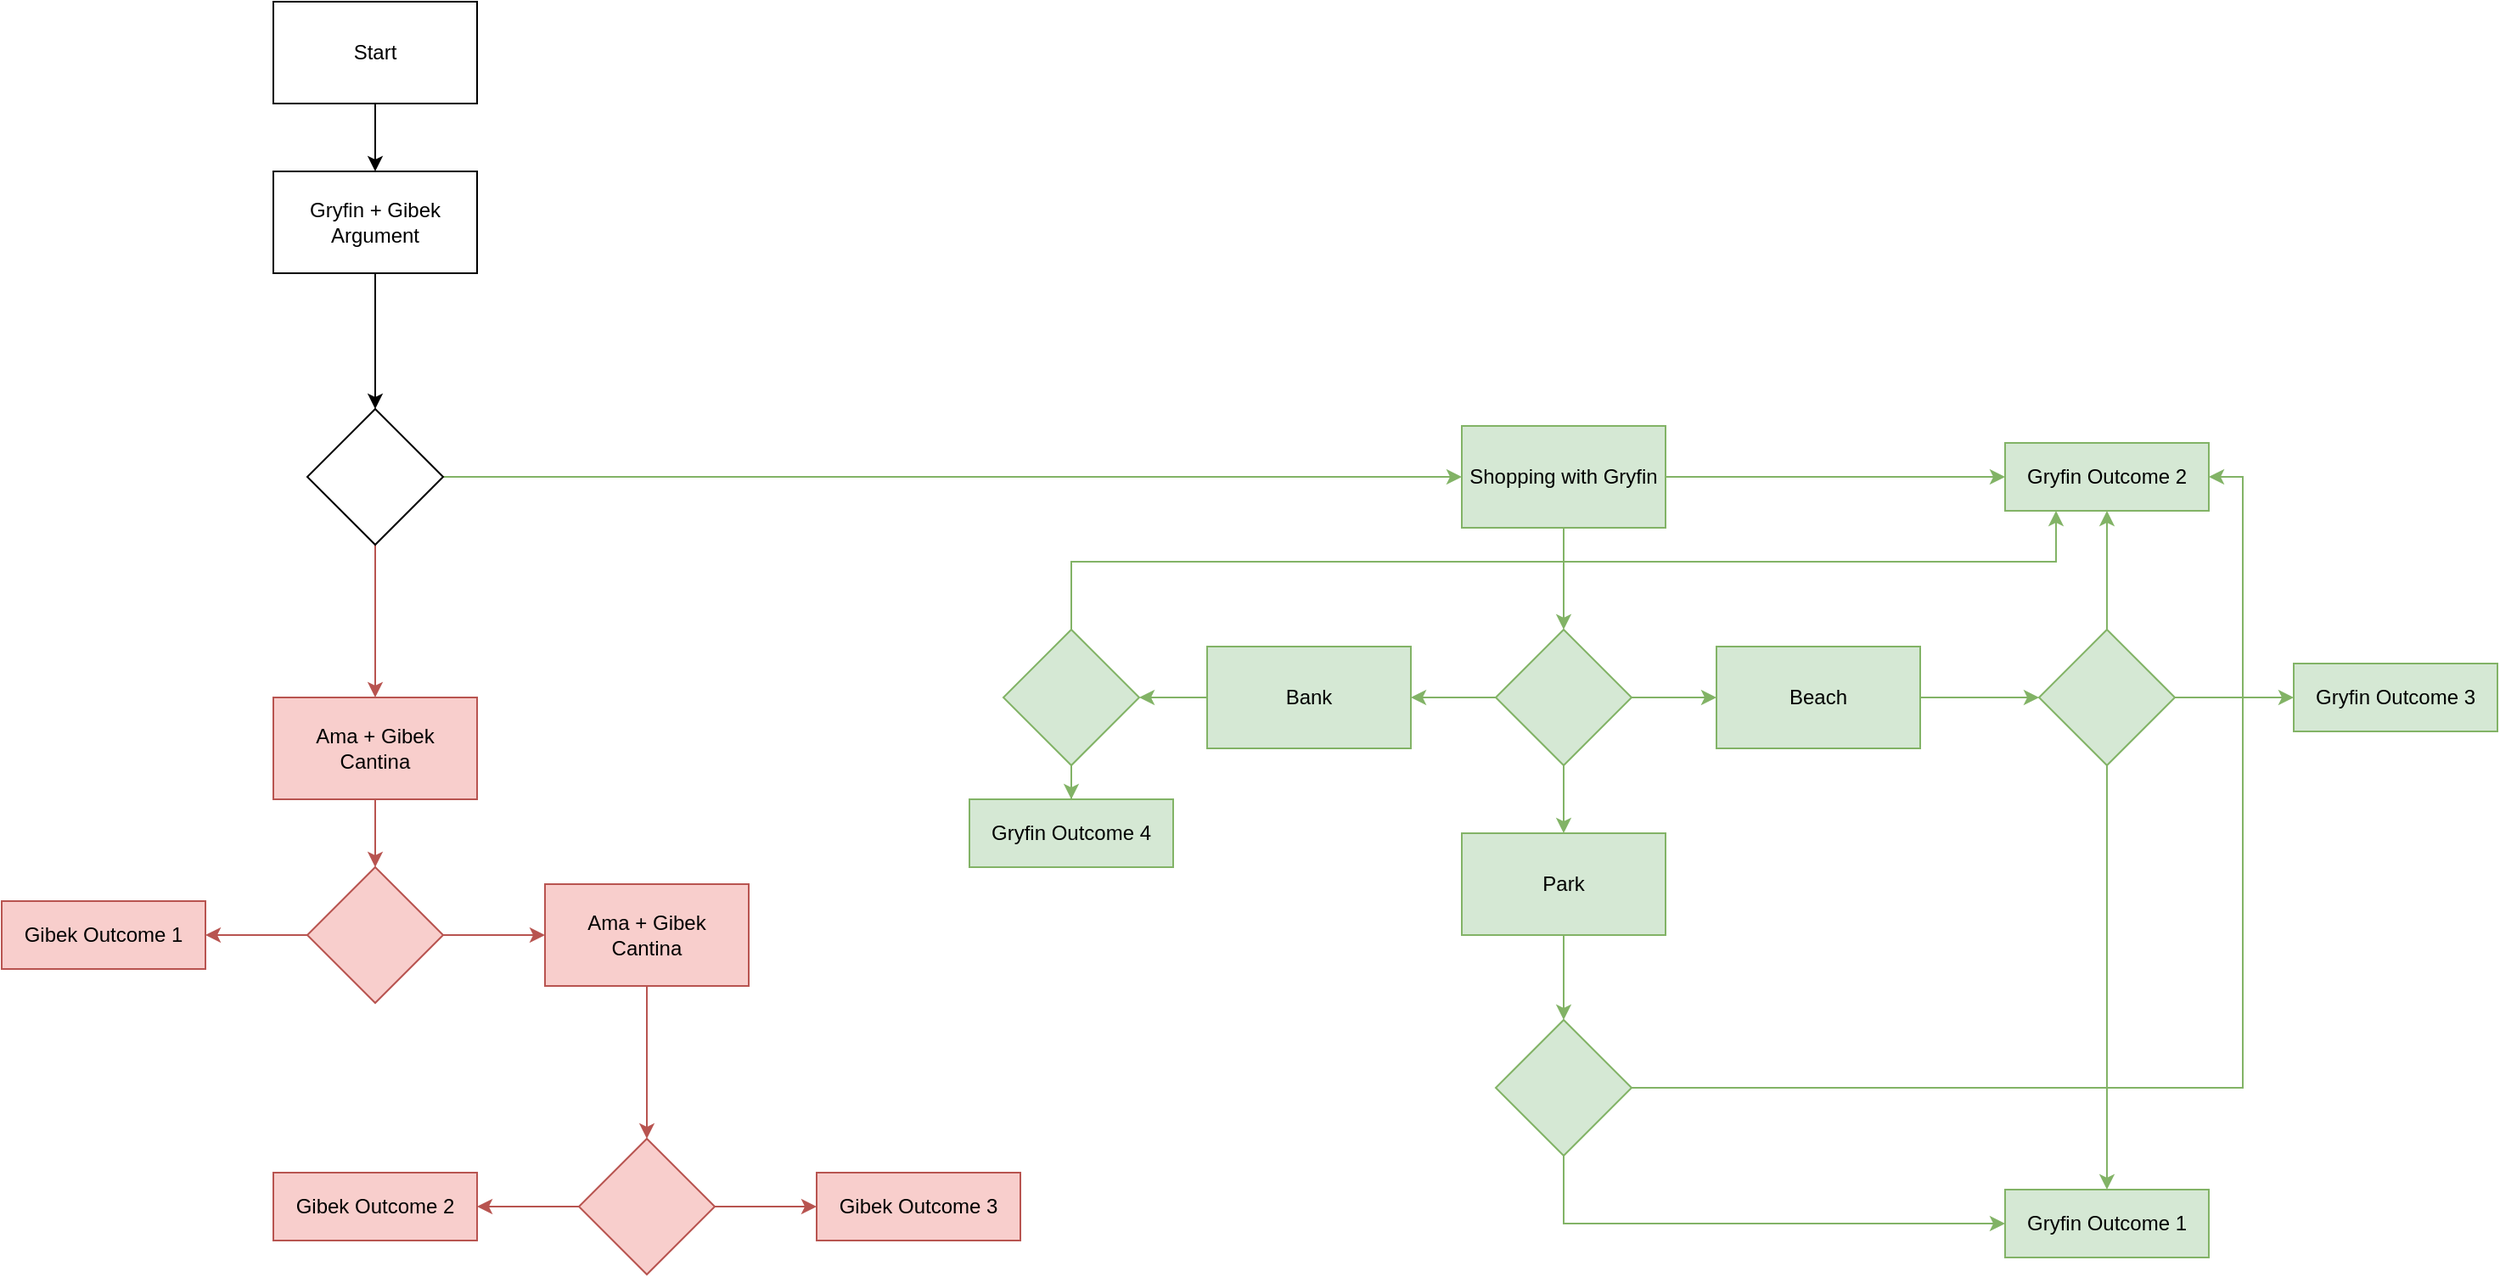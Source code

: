 <mxfile version="15.5.8" type="github">
  <diagram id="Kqes_oFT5_Saav1O1c4u" name="Page-1">
    <mxGraphModel dx="1626" dy="2545" grid="1" gridSize="10" guides="1" tooltips="1" connect="1" arrows="1" fold="1" page="1" pageScale="1" pageWidth="827" pageHeight="1169" math="0" shadow="0">
      <root>
        <mxCell id="0" />
        <mxCell id="1" parent="0" />
        <mxCell id="sISUxXmNFbpfwjOgmo3v-1" value="Gibek Outcome 1" style="rounded=0;whiteSpace=wrap;html=1;fillColor=#f8cecc;strokeColor=#b85450;" vertex="1" parent="1">
          <mxGeometry x="200" y="360" width="120" height="40" as="geometry" />
        </mxCell>
        <mxCell id="sISUxXmNFbpfwjOgmo3v-3" value="Gibek Outcome 2" style="rounded=0;whiteSpace=wrap;html=1;fillColor=#f8cecc;strokeColor=#b85450;" vertex="1" parent="1">
          <mxGeometry x="360" y="520" width="120" height="40" as="geometry" />
        </mxCell>
        <mxCell id="sISUxXmNFbpfwjOgmo3v-4" value="Gibek Outcome 3" style="rounded=0;whiteSpace=wrap;html=1;fillColor=#f8cecc;strokeColor=#b85450;" vertex="1" parent="1">
          <mxGeometry x="680" y="520" width="120" height="40" as="geometry" />
        </mxCell>
        <mxCell id="sISUxXmNFbpfwjOgmo3v-12" style="edgeStyle=orthogonalEdgeStyle;rounded=0;orthogonalLoop=1;jettySize=auto;html=1;entryX=0.5;entryY=0;entryDx=0;entryDy=0;fillColor=#f8cecc;strokeColor=#b85450;exitX=0.5;exitY=1;exitDx=0;exitDy=0;" edge="1" parent="1" source="sISUxXmNFbpfwjOgmo3v-58" target="sISUxXmNFbpfwjOgmo3v-7">
          <mxGeometry relative="1" as="geometry" />
        </mxCell>
        <mxCell id="sISUxXmNFbpfwjOgmo3v-29" style="edgeStyle=orthogonalEdgeStyle;rounded=0;orthogonalLoop=1;jettySize=auto;html=1;entryX=0;entryY=0.5;entryDx=0;entryDy=0;fillColor=#d5e8d4;strokeColor=#82b366;exitX=1;exitY=0.5;exitDx=0;exitDy=0;" edge="1" parent="1" source="sISUxXmNFbpfwjOgmo3v-58" target="sISUxXmNFbpfwjOgmo3v-24">
          <mxGeometry relative="1" as="geometry">
            <mxPoint x="480" y="110" as="sourcePoint" />
          </mxGeometry>
        </mxCell>
        <mxCell id="sISUxXmNFbpfwjOgmo3v-59" style="edgeStyle=orthogonalEdgeStyle;rounded=0;orthogonalLoop=1;jettySize=auto;html=1;entryX=0.5;entryY=0;entryDx=0;entryDy=0;" edge="1" parent="1" source="sISUxXmNFbpfwjOgmo3v-6" target="sISUxXmNFbpfwjOgmo3v-58">
          <mxGeometry relative="1" as="geometry" />
        </mxCell>
        <mxCell id="sISUxXmNFbpfwjOgmo3v-6" value="Gryfin + Gibek Argument" style="rounded=0;whiteSpace=wrap;html=1;" vertex="1" parent="1">
          <mxGeometry x="360" y="-70" width="120" height="60" as="geometry" />
        </mxCell>
        <mxCell id="sISUxXmNFbpfwjOgmo3v-15" style="edgeStyle=orthogonalEdgeStyle;rounded=0;orthogonalLoop=1;jettySize=auto;html=1;entryX=0.5;entryY=0;entryDx=0;entryDy=0;fillColor=#f8cecc;strokeColor=#b85450;" edge="1" parent="1" source="sISUxXmNFbpfwjOgmo3v-7" target="sISUxXmNFbpfwjOgmo3v-10">
          <mxGeometry relative="1" as="geometry" />
        </mxCell>
        <mxCell id="sISUxXmNFbpfwjOgmo3v-7" value="Ama + Gibek &lt;br&gt;Cantina" style="rounded=0;whiteSpace=wrap;html=1;fillColor=#f8cecc;strokeColor=#b85450;" vertex="1" parent="1">
          <mxGeometry x="360" y="240" width="120" height="60" as="geometry" />
        </mxCell>
        <mxCell id="sISUxXmNFbpfwjOgmo3v-18" style="edgeStyle=orthogonalEdgeStyle;rounded=0;orthogonalLoop=1;jettySize=auto;html=1;entryX=0.5;entryY=0;entryDx=0;entryDy=0;fillColor=#f8cecc;strokeColor=#b85450;" edge="1" parent="1" source="sISUxXmNFbpfwjOgmo3v-8" target="sISUxXmNFbpfwjOgmo3v-11">
          <mxGeometry relative="1" as="geometry" />
        </mxCell>
        <mxCell id="sISUxXmNFbpfwjOgmo3v-8" value="Ama + Gibek &lt;br&gt;Cantina" style="rounded=0;whiteSpace=wrap;html=1;fillColor=#f8cecc;strokeColor=#b85450;" vertex="1" parent="1">
          <mxGeometry x="520" y="350" width="120" height="60" as="geometry" />
        </mxCell>
        <mxCell id="sISUxXmNFbpfwjOgmo3v-16" style="edgeStyle=orthogonalEdgeStyle;rounded=0;orthogonalLoop=1;jettySize=auto;html=1;entryX=1;entryY=0.5;entryDx=0;entryDy=0;fillColor=#f8cecc;strokeColor=#b85450;" edge="1" parent="1" source="sISUxXmNFbpfwjOgmo3v-10" target="sISUxXmNFbpfwjOgmo3v-1">
          <mxGeometry relative="1" as="geometry" />
        </mxCell>
        <mxCell id="sISUxXmNFbpfwjOgmo3v-17" style="edgeStyle=orthogonalEdgeStyle;rounded=0;orthogonalLoop=1;jettySize=auto;html=1;entryX=0;entryY=0.5;entryDx=0;entryDy=0;fillColor=#f8cecc;strokeColor=#b85450;" edge="1" parent="1" source="sISUxXmNFbpfwjOgmo3v-10" target="sISUxXmNFbpfwjOgmo3v-8">
          <mxGeometry relative="1" as="geometry" />
        </mxCell>
        <mxCell id="sISUxXmNFbpfwjOgmo3v-10" value="" style="rhombus;whiteSpace=wrap;html=1;fillColor=#f8cecc;strokeColor=#b85450;" vertex="1" parent="1">
          <mxGeometry x="380" y="340" width="80" height="80" as="geometry" />
        </mxCell>
        <mxCell id="sISUxXmNFbpfwjOgmo3v-19" style="edgeStyle=orthogonalEdgeStyle;rounded=0;orthogonalLoop=1;jettySize=auto;html=1;entryX=0;entryY=0.5;entryDx=0;entryDy=0;fillColor=#f8cecc;strokeColor=#b85450;" edge="1" parent="1" source="sISUxXmNFbpfwjOgmo3v-11" target="sISUxXmNFbpfwjOgmo3v-4">
          <mxGeometry relative="1" as="geometry" />
        </mxCell>
        <mxCell id="sISUxXmNFbpfwjOgmo3v-20" style="edgeStyle=orthogonalEdgeStyle;rounded=0;orthogonalLoop=1;jettySize=auto;html=1;entryX=1;entryY=0.5;entryDx=0;entryDy=0;fillColor=#f8cecc;strokeColor=#b85450;" edge="1" parent="1" source="sISUxXmNFbpfwjOgmo3v-11" target="sISUxXmNFbpfwjOgmo3v-3">
          <mxGeometry relative="1" as="geometry" />
        </mxCell>
        <mxCell id="sISUxXmNFbpfwjOgmo3v-11" value="" style="rhombus;whiteSpace=wrap;html=1;fillColor=#f8cecc;strokeColor=#b85450;" vertex="1" parent="1">
          <mxGeometry x="540" y="500" width="80" height="80" as="geometry" />
        </mxCell>
        <mxCell id="sISUxXmNFbpfwjOgmo3v-22" style="edgeStyle=orthogonalEdgeStyle;rounded=0;orthogonalLoop=1;jettySize=auto;html=1;entryX=0.5;entryY=0;entryDx=0;entryDy=0;" edge="1" parent="1" source="sISUxXmNFbpfwjOgmo3v-21" target="sISUxXmNFbpfwjOgmo3v-6">
          <mxGeometry relative="1" as="geometry" />
        </mxCell>
        <mxCell id="sISUxXmNFbpfwjOgmo3v-21" value="Start" style="rounded=0;whiteSpace=wrap;html=1;" vertex="1" parent="1">
          <mxGeometry x="360" y="-170" width="120" height="60" as="geometry" />
        </mxCell>
        <mxCell id="sISUxXmNFbpfwjOgmo3v-30" style="edgeStyle=orthogonalEdgeStyle;rounded=0;orthogonalLoop=1;jettySize=auto;html=1;entryX=0;entryY=0.5;entryDx=0;entryDy=0;fillColor=#d5e8d4;strokeColor=#82b366;" edge="1" parent="1" source="sISUxXmNFbpfwjOgmo3v-24" target="sISUxXmNFbpfwjOgmo3v-26">
          <mxGeometry relative="1" as="geometry" />
        </mxCell>
        <mxCell id="sISUxXmNFbpfwjOgmo3v-32" style="edgeStyle=orthogonalEdgeStyle;rounded=0;orthogonalLoop=1;jettySize=auto;html=1;entryX=0.5;entryY=0;entryDx=0;entryDy=0;fillColor=#d5e8d4;strokeColor=#82b366;" edge="1" parent="1" source="sISUxXmNFbpfwjOgmo3v-24" target="sISUxXmNFbpfwjOgmo3v-31">
          <mxGeometry relative="1" as="geometry" />
        </mxCell>
        <mxCell id="sISUxXmNFbpfwjOgmo3v-24" value="Shopping with Gryfin" style="rounded=0;whiteSpace=wrap;html=1;fillColor=#d5e8d4;strokeColor=#82b366;" vertex="1" parent="1">
          <mxGeometry x="1060" y="80" width="120" height="60" as="geometry" />
        </mxCell>
        <mxCell id="sISUxXmNFbpfwjOgmo3v-25" value="Gryfin Outcome 1" style="rounded=0;whiteSpace=wrap;html=1;fillColor=#d5e8d4;strokeColor=#82b366;" vertex="1" parent="1">
          <mxGeometry x="1380" y="530" width="120" height="40" as="geometry" />
        </mxCell>
        <mxCell id="sISUxXmNFbpfwjOgmo3v-26" value="Gryfin Outcome 2" style="rounded=0;whiteSpace=wrap;html=1;fillColor=#d5e8d4;strokeColor=#82b366;" vertex="1" parent="1">
          <mxGeometry x="1380" y="90" width="120" height="40" as="geometry" />
        </mxCell>
        <mxCell id="sISUxXmNFbpfwjOgmo3v-27" value="Gryfin Outcome 3" style="rounded=0;whiteSpace=wrap;html=1;fillColor=#d5e8d4;strokeColor=#82b366;" vertex="1" parent="1">
          <mxGeometry x="1550" y="220" width="120" height="40" as="geometry" />
        </mxCell>
        <mxCell id="sISUxXmNFbpfwjOgmo3v-28" value="Gryfin Outcome 4" style="rounded=0;whiteSpace=wrap;html=1;fillColor=#d5e8d4;strokeColor=#82b366;" vertex="1" parent="1">
          <mxGeometry x="770" y="300" width="120" height="40" as="geometry" />
        </mxCell>
        <mxCell id="sISUxXmNFbpfwjOgmo3v-38" style="edgeStyle=orthogonalEdgeStyle;rounded=0;orthogonalLoop=1;jettySize=auto;html=1;entryX=1;entryY=0.5;entryDx=0;entryDy=0;fillColor=#d5e8d4;strokeColor=#82b366;" edge="1" parent="1" source="sISUxXmNFbpfwjOgmo3v-31" target="sISUxXmNFbpfwjOgmo3v-34">
          <mxGeometry relative="1" as="geometry" />
        </mxCell>
        <mxCell id="sISUxXmNFbpfwjOgmo3v-44" style="edgeStyle=orthogonalEdgeStyle;rounded=0;orthogonalLoop=1;jettySize=auto;html=1;entryX=0.5;entryY=0;entryDx=0;entryDy=0;fillColor=#d5e8d4;strokeColor=#82b366;" edge="1" parent="1" source="sISUxXmNFbpfwjOgmo3v-31">
          <mxGeometry relative="1" as="geometry">
            <mxPoint x="1120.0" y="320" as="targetPoint" />
          </mxGeometry>
        </mxCell>
        <mxCell id="sISUxXmNFbpfwjOgmo3v-52" style="edgeStyle=orthogonalEdgeStyle;rounded=0;orthogonalLoop=1;jettySize=auto;html=1;entryX=0;entryY=0.5;entryDx=0;entryDy=0;fillColor=#d5e8d4;strokeColor=#82b366;" edge="1" parent="1" source="sISUxXmNFbpfwjOgmo3v-31" target="sISUxXmNFbpfwjOgmo3v-33">
          <mxGeometry relative="1" as="geometry" />
        </mxCell>
        <mxCell id="sISUxXmNFbpfwjOgmo3v-31" value="" style="rhombus;whiteSpace=wrap;html=1;fillColor=#d5e8d4;strokeColor=#82b366;" vertex="1" parent="1">
          <mxGeometry x="1080" y="200" width="80" height="80" as="geometry" />
        </mxCell>
        <mxCell id="sISUxXmNFbpfwjOgmo3v-53" style="edgeStyle=orthogonalEdgeStyle;rounded=0;orthogonalLoop=1;jettySize=auto;html=1;entryX=0;entryY=0.5;entryDx=0;entryDy=0;fillColor=#d5e8d4;strokeColor=#82b366;" edge="1" parent="1" source="sISUxXmNFbpfwjOgmo3v-33" target="sISUxXmNFbpfwjOgmo3v-51">
          <mxGeometry relative="1" as="geometry" />
        </mxCell>
        <mxCell id="sISUxXmNFbpfwjOgmo3v-33" value="Beach" style="rounded=0;whiteSpace=wrap;html=1;fillColor=#d5e8d4;strokeColor=#82b366;" vertex="1" parent="1">
          <mxGeometry x="1210" y="210" width="120" height="60" as="geometry" />
        </mxCell>
        <mxCell id="sISUxXmNFbpfwjOgmo3v-43" style="edgeStyle=orthogonalEdgeStyle;rounded=0;orthogonalLoop=1;jettySize=auto;html=1;entryX=1;entryY=0.5;entryDx=0;entryDy=0;fillColor=#d5e8d4;strokeColor=#82b366;" edge="1" parent="1" source="sISUxXmNFbpfwjOgmo3v-34" target="sISUxXmNFbpfwjOgmo3v-37">
          <mxGeometry relative="1" as="geometry" />
        </mxCell>
        <mxCell id="sISUxXmNFbpfwjOgmo3v-34" value="Bank" style="rounded=0;whiteSpace=wrap;html=1;fillColor=#d5e8d4;strokeColor=#82b366;" vertex="1" parent="1">
          <mxGeometry x="910" y="210" width="120" height="60" as="geometry" />
        </mxCell>
        <mxCell id="sISUxXmNFbpfwjOgmo3v-49" style="edgeStyle=orthogonalEdgeStyle;rounded=0;orthogonalLoop=1;jettySize=auto;html=1;entryX=0.5;entryY=0;entryDx=0;entryDy=0;fillColor=#d5e8d4;strokeColor=#82b366;" edge="1" parent="1" source="sISUxXmNFbpfwjOgmo3v-35" target="sISUxXmNFbpfwjOgmo3v-45">
          <mxGeometry relative="1" as="geometry">
            <mxPoint x="870" y="440" as="targetPoint" />
          </mxGeometry>
        </mxCell>
        <mxCell id="sISUxXmNFbpfwjOgmo3v-35" value="Park" style="rounded=0;whiteSpace=wrap;html=1;fillColor=#d5e8d4;strokeColor=#82b366;" vertex="1" parent="1">
          <mxGeometry x="1060" y="320" width="120" height="60" as="geometry" />
        </mxCell>
        <mxCell id="sISUxXmNFbpfwjOgmo3v-41" style="edgeStyle=orthogonalEdgeStyle;rounded=0;orthogonalLoop=1;jettySize=auto;html=1;entryX=0.5;entryY=0;entryDx=0;entryDy=0;fillColor=#d5e8d4;strokeColor=#82b366;" edge="1" parent="1" source="sISUxXmNFbpfwjOgmo3v-37" target="sISUxXmNFbpfwjOgmo3v-28">
          <mxGeometry relative="1" as="geometry" />
        </mxCell>
        <mxCell id="sISUxXmNFbpfwjOgmo3v-57" style="edgeStyle=orthogonalEdgeStyle;rounded=0;orthogonalLoop=1;jettySize=auto;html=1;entryX=0.25;entryY=1;entryDx=0;entryDy=0;fillColor=#d5e8d4;strokeColor=#82b366;" edge="1" parent="1" source="sISUxXmNFbpfwjOgmo3v-37" target="sISUxXmNFbpfwjOgmo3v-26">
          <mxGeometry relative="1" as="geometry">
            <Array as="points">
              <mxPoint x="830" y="160" />
              <mxPoint x="1410" y="160" />
            </Array>
          </mxGeometry>
        </mxCell>
        <mxCell id="sISUxXmNFbpfwjOgmo3v-37" value="" style="rhombus;whiteSpace=wrap;html=1;fillColor=#d5e8d4;strokeColor=#82b366;" vertex="1" parent="1">
          <mxGeometry x="790" y="200" width="80" height="80" as="geometry" />
        </mxCell>
        <mxCell id="sISUxXmNFbpfwjOgmo3v-47" style="edgeStyle=orthogonalEdgeStyle;rounded=0;orthogonalLoop=1;jettySize=auto;html=1;fillColor=#d5e8d4;strokeColor=#82b366;entryX=0;entryY=0.5;entryDx=0;entryDy=0;" edge="1" parent="1" source="sISUxXmNFbpfwjOgmo3v-45" target="sISUxXmNFbpfwjOgmo3v-25">
          <mxGeometry relative="1" as="geometry">
            <mxPoint x="1080" y="600" as="targetPoint" />
            <Array as="points">
              <mxPoint x="1120" y="550" />
            </Array>
          </mxGeometry>
        </mxCell>
        <mxCell id="sISUxXmNFbpfwjOgmo3v-48" style="edgeStyle=orthogonalEdgeStyle;rounded=0;orthogonalLoop=1;jettySize=auto;html=1;entryX=1;entryY=0.5;entryDx=0;entryDy=0;fillColor=#d5e8d4;strokeColor=#82b366;" edge="1" parent="1" source="sISUxXmNFbpfwjOgmo3v-45" target="sISUxXmNFbpfwjOgmo3v-26">
          <mxGeometry relative="1" as="geometry">
            <mxPoint x="1140" y="510.0" as="targetPoint" />
          </mxGeometry>
        </mxCell>
        <mxCell id="sISUxXmNFbpfwjOgmo3v-45" value="" style="rhombus;whiteSpace=wrap;html=1;fillColor=#d5e8d4;strokeColor=#82b366;" vertex="1" parent="1">
          <mxGeometry x="1080" y="430" width="80" height="80" as="geometry" />
        </mxCell>
        <mxCell id="sISUxXmNFbpfwjOgmo3v-54" style="edgeStyle=orthogonalEdgeStyle;rounded=0;orthogonalLoop=1;jettySize=auto;html=1;entryX=0.5;entryY=1;entryDx=0;entryDy=0;fillColor=#d5e8d4;strokeColor=#82b366;" edge="1" parent="1" source="sISUxXmNFbpfwjOgmo3v-51" target="sISUxXmNFbpfwjOgmo3v-26">
          <mxGeometry relative="1" as="geometry" />
        </mxCell>
        <mxCell id="sISUxXmNFbpfwjOgmo3v-55" style="edgeStyle=orthogonalEdgeStyle;rounded=0;orthogonalLoop=1;jettySize=auto;html=1;entryX=0.5;entryY=0;entryDx=0;entryDy=0;fillColor=#d5e8d4;strokeColor=#82b366;" edge="1" parent="1" source="sISUxXmNFbpfwjOgmo3v-51" target="sISUxXmNFbpfwjOgmo3v-25">
          <mxGeometry relative="1" as="geometry">
            <mxPoint x="1500" y="240" as="targetPoint" />
          </mxGeometry>
        </mxCell>
        <mxCell id="sISUxXmNFbpfwjOgmo3v-56" style="edgeStyle=orthogonalEdgeStyle;rounded=0;orthogonalLoop=1;jettySize=auto;html=1;fillColor=#d5e8d4;strokeColor=#82b366;entryX=0;entryY=0.5;entryDx=0;entryDy=0;" edge="1" parent="1" source="sISUxXmNFbpfwjOgmo3v-51" target="sISUxXmNFbpfwjOgmo3v-27">
          <mxGeometry relative="1" as="geometry">
            <mxPoint x="1550" y="310" as="targetPoint" />
            <Array as="points">
              <mxPoint x="1540" y="240" />
              <mxPoint x="1540" y="240" />
            </Array>
          </mxGeometry>
        </mxCell>
        <mxCell id="sISUxXmNFbpfwjOgmo3v-51" value="" style="rhombus;whiteSpace=wrap;html=1;fillColor=#d5e8d4;strokeColor=#82b366;" vertex="1" parent="1">
          <mxGeometry x="1400" y="200" width="80" height="80" as="geometry" />
        </mxCell>
        <mxCell id="sISUxXmNFbpfwjOgmo3v-58" value="" style="rhombus;whiteSpace=wrap;html=1;" vertex="1" parent="1">
          <mxGeometry x="380" y="70" width="80" height="80" as="geometry" />
        </mxCell>
      </root>
    </mxGraphModel>
  </diagram>
</mxfile>

